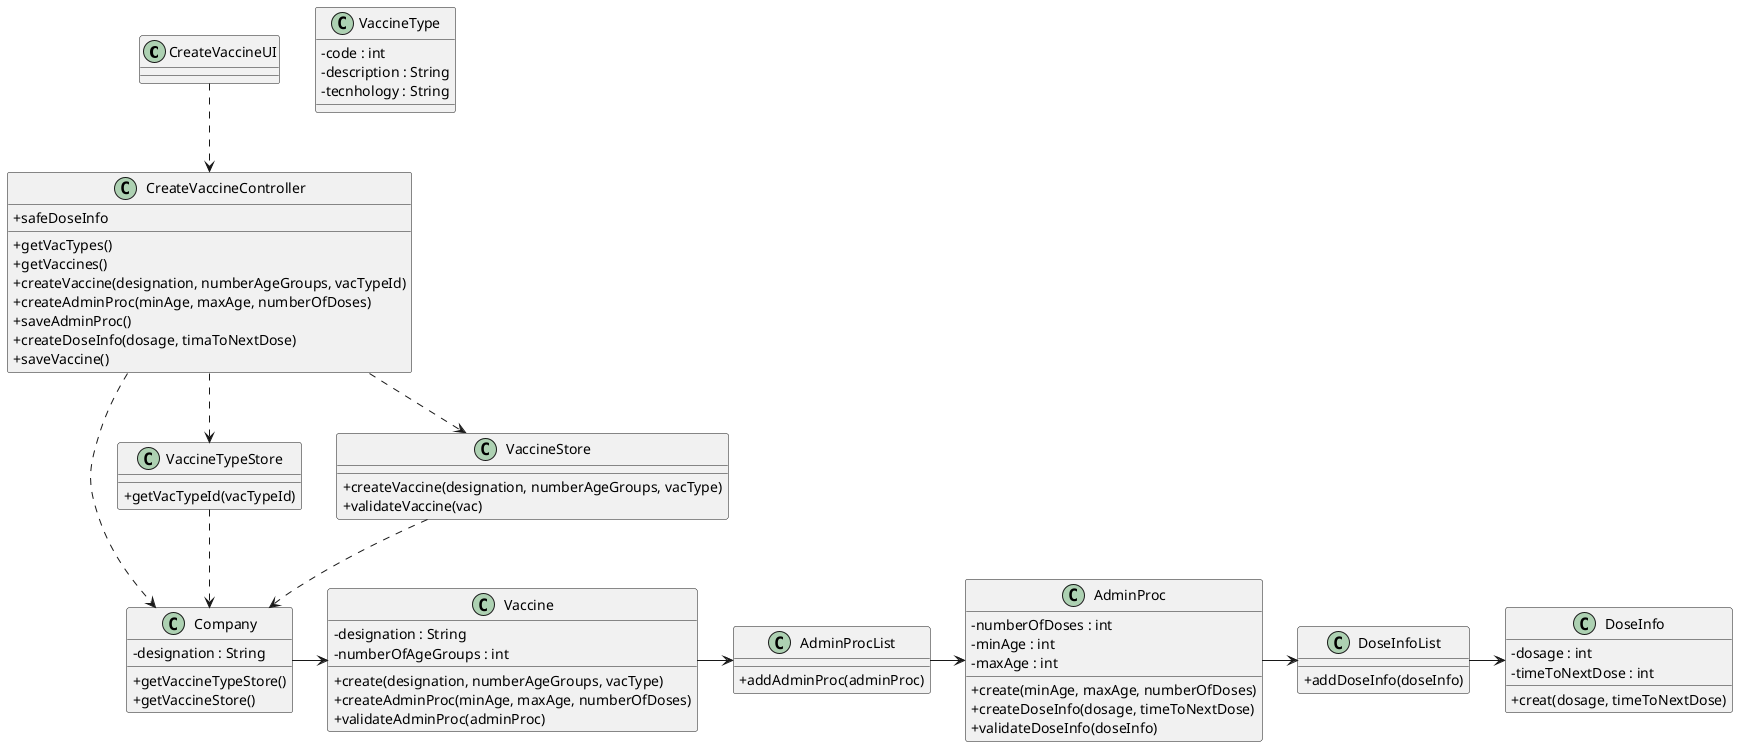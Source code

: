 @startuml
skinparam classAttributeIconSize 0

class CreateVaccineUI{

}

class CreateVaccineController{
    +getVacTypes()
    +getVaccines()
    +createVaccine(designation, numberAgeGroups, vacTypeId)
    +createAdminProc(minAge, maxAge, numberOfDoses)
    +saveAdminProc()
    +createDoseInfo(dosage, timaToNextDose)
    +safeDoseInfo
    +saveVaccine()
}

class Company{
    -designation : String

    +getVaccineTypeStore()
    +getVaccineStore()
}

class VaccineTypeStore{
    +getVacTypeId(vacTypeId)
}

class VaccineStore{
    +createVaccine(designation, numberAgeGroups, vacType)
    +validateVaccine(vac)
}

class Vaccine{
    -designation : String
    -numberOfAgeGroups : int

    +create(designation, numberAgeGroups, vacType)
    +createAdminProc(minAge, maxAge, numberOfDoses)
    +validateAdminProc(adminProc)
}

class VaccineType{
    -code : int
    -description : String
    -tecnhology : String
}

class AdminProc{
    -numberOfDoses : int
    -minAge : int
    -maxAge : int

    +create(minAge, maxAge, numberOfDoses)
    +createDoseInfo(dosage, timeToNextDose)
    +validateDoseInfo(doseInfo)
}

class AdminProcList{
    +addAdminProc(adminProc)
}

class DoseInfo{
    -dosage : int
    -timeToNextDose : int

    +creat(dosage, timeToNextDose)
}

class DoseInfoList{
    +addDoseInfo(doseInfo)
}

CreateVaccineUI ..> CreateVaccineController
CreateVaccineController ..> VaccineStore
CreateVaccineController ..> VaccineTypeStore
CreateVaccineController ..> Company
VaccineStore ..> Company
VaccineTypeStore ..> Company
Company -> Vaccine
Vaccine -> AdminProcList
AdminProcList -> AdminProc
AdminProc -> DoseInfoList
DoseInfoList -> DoseInfo

@enduml